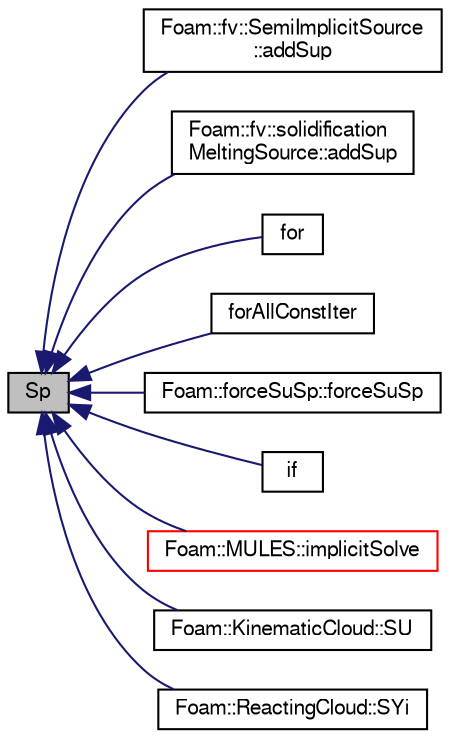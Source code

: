 digraph "Sp"
{
  bgcolor="transparent";
  edge [fontname="FreeSans",fontsize="10",labelfontname="FreeSans",labelfontsize="10"];
  node [fontname="FreeSans",fontsize="10",shape=record];
  rankdir="LR";
  Node1 [label="Sp",height=0.2,width=0.4,color="black", fillcolor="grey75", style="filled" fontcolor="black"];
  Node1 -> Node2 [dir="back",color="midnightblue",fontsize="10",style="solid",fontname="FreeSans"];
  Node2 [label="Foam::fv::SemiImplicitSource\l::addSup",height=0.2,width=0.4,color="black",URL="$a02206.html#a1ee48a8055fa0cf69ffb5ed424c93bb5",tooltip="Add explicit contribution to equation. "];
  Node1 -> Node3 [dir="back",color="midnightblue",fontsize="10",style="solid",fontname="FreeSans"];
  Node3 [label="Foam::fv::solidification\lMeltingSource::addSup",height=0.2,width=0.4,color="black",URL="$a02302.html#a921ab0aacd899760d7f4a2ec0b0241bd",tooltip="Add implicit contribution to momentum equation. "];
  Node1 -> Node4 [dir="back",color="midnightblue",fontsize="10",style="solid",fontname="FreeSans"];
  Node4 [label="for",height=0.2,width=0.4,color="black",URL="$a03179.html#ae9610aff8f04c828f9db802f66a18f67"];
  Node1 -> Node5 [dir="back",color="midnightblue",fontsize="10",style="solid",fontname="FreeSans"];
  Node5 [label="forAllConstIter",height=0.2,width=0.4,color="black",URL="$a02884.html#ae21e2836509b0fa7f7cedf6493b11b09"];
  Node1 -> Node6 [dir="back",color="midnightblue",fontsize="10",style="solid",fontname="FreeSans"];
  Node6 [label="Foam::forceSuSp::forceSuSp",height=0.2,width=0.4,color="black",URL="$a00832.html#a324dbe4dcbfb258b953394ac878a2b33",tooltip="Construct given two components. "];
  Node1 -> Node7 [dir="back",color="midnightblue",fontsize="10",style="solid",fontname="FreeSans"];
  Node7 [label="if",height=0.2,width=0.4,color="black",URL="$a03198.html#ae7f6f0d4cfb1a33cc26db08d42ed5ade"];
  Node1 -> Node8 [dir="back",color="midnightblue",fontsize="10",style="solid",fontname="FreeSans"];
  Node8 [label="Foam::MULES::implicitSolve",height=0.2,width=0.4,color="red",URL="$a10293.html#af3ebc5af31512182ee43a56e994f4aaf"];
  Node1 -> Node9 [dir="back",color="midnightblue",fontsize="10",style="solid",fontname="FreeSans"];
  Node9 [label="Foam::KinematicCloud::SU",height=0.2,width=0.4,color="black",URL="$a01194.html#ab2dcf6319da8f997262ed598a836d9e0",tooltip="Return tmp momentum source term. "];
  Node1 -> Node10 [dir="back",color="midnightblue",fontsize="10",style="solid",fontname="FreeSans"];
  Node10 [label="Foam::ReactingCloud::SYi",height=0.2,width=0.4,color="black",URL="$a02019.html#a37c32a19a71662c1a3e7777e54a1db28",tooltip="Return mass source term for specie i - specie eqn. "];
}
